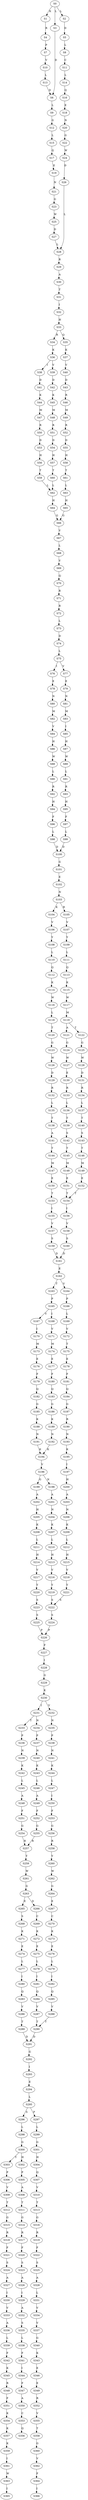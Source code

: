 strict digraph  {
	S0 -> S1 [ label = K ];
	S0 -> S2 [ label = L ];
	S0 -> S3 [ label = L ];
	S1 -> S4 [ label = R ];
	S2 -> S5 [ label = D ];
	S3 -> S6 [ label = D ];
	S4 -> S7 [ label = P ];
	S5 -> S8 [ label = L ];
	S6 -> S9 [ label = L ];
	S7 -> S10 [ label = V ];
	S8 -> S11 [ label = C ];
	S9 -> S12 [ label = G ];
	S10 -> S13 [ label = L ];
	S11 -> S14 [ label = L ];
	S12 -> S15 [ label = L ];
	S13 -> S6 [ label = D ];
	S14 -> S16 [ label = Q ];
	S15 -> S17 [ label = Q ];
	S16 -> S18 [ label = E ];
	S17 -> S19 [ label = E ];
	S18 -> S20 [ label = N ];
	S19 -> S21 [ label = N ];
	S20 -> S22 [ label = G ];
	S21 -> S23 [ label = G ];
	S22 -> S24 [ label = W ];
	S23 -> S25 [ label = W ];
	S24 -> S26 [ label = D ];
	S25 -> S27 [ label = D ];
	S26 -> S28 [ label = L ];
	S27 -> S28 [ label = L ];
	S28 -> S29 [ label = R ];
	S29 -> S30 [ label = A ];
	S30 -> S31 [ label = T ];
	S31 -> S32 [ label = I ];
	S32 -> S33 [ label = H ];
	S33 -> S34 [ label = R ];
	S33 -> S35 [ label = Q ];
	S34 -> S36 [ label = K ];
	S35 -> S37 [ label = K ];
	S36 -> S38 [ label = I ];
	S36 -> S39 [ label = V ];
	S37 -> S40 [ label = V ];
	S38 -> S41 [ label = D ];
	S39 -> S42 [ label = D ];
	S40 -> S43 [ label = D ];
	S41 -> S44 [ label = K ];
	S42 -> S45 [ label = K ];
	S43 -> S46 [ label = R ];
	S44 -> S47 [ label = M ];
	S45 -> S48 [ label = M ];
	S46 -> S49 [ label = M ];
	S47 -> S50 [ label = R ];
	S48 -> S51 [ label = R ];
	S49 -> S52 [ label = R ];
	S50 -> S53 [ label = D ];
	S51 -> S54 [ label = D ];
	S52 -> S55 [ label = D ];
	S53 -> S56 [ label = H ];
	S54 -> S57 [ label = H ];
	S55 -> S58 [ label = H ];
	S56 -> S59 [ label = T ];
	S57 -> S60 [ label = T ];
	S58 -> S61 [ label = T ];
	S59 -> S62 [ label = L ];
	S60 -> S62 [ label = L ];
	S61 -> S63 [ label = L ];
	S62 -> S64 [ label = H ];
	S63 -> S65 [ label = H ];
	S64 -> S66 [ label = G ];
	S65 -> S66 [ label = G ];
	S66 -> S67 [ label = V ];
	S67 -> S68 [ label = L ];
	S68 -> S69 [ label = V ];
	S69 -> S70 [ label = Q ];
	S70 -> S71 [ label = R ];
	S71 -> S72 [ label = R ];
	S72 -> S73 [ label = L ];
	S73 -> S74 [ label = D ];
	S74 -> S75 [ label = L ];
	S75 -> S76 [ label = I ];
	S75 -> S77 [ label = V ];
	S76 -> S78 [ label = E ];
	S77 -> S79 [ label = E ];
	S78 -> S80 [ label = N ];
	S79 -> S81 [ label = N ];
	S80 -> S82 [ label = M ];
	S81 -> S83 [ label = M ];
	S82 -> S84 [ label = V ];
	S83 -> S85 [ label = I ];
	S84 -> S86 [ label = H ];
	S85 -> S87 [ label = H ];
	S86 -> S88 [ label = W ];
	S87 -> S89 [ label = W ];
	S88 -> S90 [ label = L ];
	S89 -> S91 [ label = L ];
	S90 -> S92 [ label = R ];
	S91 -> S93 [ label = R ];
	S92 -> S94 [ label = H ];
	S93 -> S95 [ label = H ];
	S94 -> S96 [ label = F ];
	S95 -> S97 [ label = F ];
	S96 -> S98 [ label = L ];
	S97 -> S99 [ label = L ];
	S98 -> S100 [ label = D ];
	S99 -> S100 [ label = D ];
	S100 -> S101 [ label = G ];
	S101 -> S102 [ label = E ];
	S102 -> S103 [ label = N ];
	S103 -> S104 [ label = K ];
	S103 -> S105 [ label = R ];
	S104 -> S106 [ label = V ];
	S105 -> S107 [ label = V ];
	S106 -> S108 [ label = Y ];
	S107 -> S109 [ label = Y ];
	S108 -> S110 [ label = L ];
	S109 -> S111 [ label = L ];
	S110 -> S112 [ label = Q ];
	S111 -> S113 [ label = Q ];
	S112 -> S114 [ label = K ];
	S113 -> S115 [ label = K ];
	S114 -> S116 [ label = W ];
	S115 -> S117 [ label = W ];
	S116 -> S118 [ label = L ];
	S117 -> S119 [ label = M ];
	S118 -> S120 [ label = T ];
	S119 -> S121 [ label = A ];
	S119 -> S122 [ label = T ];
	S120 -> S123 [ label = G ];
	S121 -> S124 [ label = G ];
	S122 -> S125 [ label = G ];
	S123 -> S126 [ label = W ];
	S124 -> S127 [ label = W ];
	S125 -> S128 [ label = W ];
	S126 -> S129 [ label = D ];
	S127 -> S130 [ label = E ];
	S128 -> S131 [ label = D ];
	S129 -> S132 [ label = R ];
	S130 -> S133 [ label = R ];
	S131 -> S134 [ label = R ];
	S132 -> S135 [ label = L ];
	S133 -> S136 [ label = L ];
	S134 -> S137 [ label = L ];
	S135 -> S138 [ label = T ];
	S136 -> S139 [ label = T ];
	S137 -> S140 [ label = T ];
	S138 -> S141 [ label = A ];
	S139 -> S142 [ label = S ];
	S140 -> S143 [ label = S ];
	S141 -> S144 [ label = T ];
	S142 -> S145 [ label = T ];
	S143 -> S146 [ label = T ];
	S144 -> S147 [ label = M ];
	S145 -> S148 [ label = M ];
	S146 -> S149 [ label = M ];
	S147 -> S150 [ label = E ];
	S148 -> S151 [ label = E ];
	S149 -> S152 [ label = E ];
	S150 -> S153 [ label = T ];
	S151 -> S154 [ label = T ];
	S152 -> S154 [ label = T ];
	S153 -> S155 [ label = I ];
	S154 -> S156 [ label = I ];
	S155 -> S157 [ label = V ];
	S156 -> S158 [ label = V ];
	S157 -> S159 [ label = S ];
	S158 -> S160 [ label = S ];
	S159 -> S161 [ label = D ];
	S160 -> S161 [ label = D ];
	S161 -> S162 [ label = E ];
	S162 -> S163 [ label = T ];
	S162 -> S164 [ label = V ];
	S163 -> S165 [ label = P ];
	S164 -> S166 [ label = P ];
	S165 -> S167 [ label = V ];
	S165 -> S168 [ label = I ];
	S166 -> S169 [ label = L ];
	S167 -> S170 [ label = I ];
	S168 -> S171 [ label = V ];
	S169 -> S172 [ label = V ];
	S170 -> S173 [ label = M ];
	S171 -> S174 [ label = M ];
	S172 -> S175 [ label = T ];
	S173 -> S176 [ label = E ];
	S174 -> S177 [ label = E ];
	S175 -> S178 [ label = E ];
	S176 -> S179 [ label = F ];
	S177 -> S180 [ label = F ];
	S178 -> S181 [ label = F ];
	S179 -> S182 [ label = Q ];
	S180 -> S183 [ label = Q ];
	S181 -> S184 [ label = Q ];
	S182 -> S185 [ label = G ];
	S183 -> S186 [ label = G ];
	S184 -> S187 [ label = G ];
	S185 -> S188 [ label = K ];
	S186 -> S189 [ label = K ];
	S187 -> S190 [ label = R ];
	S188 -> S191 [ label = N ];
	S189 -> S192 [ label = N ];
	S190 -> S193 [ label = N ];
	S191 -> S194 [ label = K ];
	S192 -> S194 [ label = K ];
	S193 -> S195 [ label = K ];
	S194 -> S196 [ label = V ];
	S195 -> S197 [ label = I ];
	S196 -> S198 [ label = N ];
	S196 -> S199 [ label = G ];
	S197 -> S200 [ label = H ];
	S198 -> S201 [ label = A ];
	S199 -> S202 [ label = A ];
	S200 -> S203 [ label = A ];
	S201 -> S204 [ label = N ];
	S202 -> S205 [ label = H ];
	S203 -> S206 [ label = N ];
	S204 -> S207 [ label = K ];
	S205 -> S208 [ label = K ];
	S206 -> S209 [ label = K ];
	S207 -> S210 [ label = L ];
	S208 -> S211 [ label = L ];
	S209 -> S212 [ label = L ];
	S210 -> S213 [ label = H ];
	S211 -> S214 [ label = H ];
	S212 -> S215 [ label = H ];
	S213 -> S216 [ label = V ];
	S214 -> S217 [ label = V ];
	S215 -> S218 [ label = V ];
	S216 -> S219 [ label = Y ];
	S217 -> S220 [ label = Y ];
	S218 -> S221 [ label = Y ];
	S219 -> S222 [ label = S ];
	S220 -> S223 [ label = S ];
	S221 -> S222 [ label = S ];
	S222 -> S224 [ label = S ];
	S223 -> S225 [ label = S ];
	S224 -> S226 [ label = P ];
	S225 -> S226 [ label = P ];
	S226 -> S227 [ label = F ];
	S227 -> S228 [ label = I ];
	S228 -> S229 [ label = G ];
	S229 -> S230 [ label = K ];
	S230 -> S231 [ label = I ];
	S230 -> S232 [ label = V ];
	S231 -> S233 [ label = T ];
	S231 -> S234 [ label = N ];
	S232 -> S235 [ label = N ];
	S233 -> S236 [ label = P ];
	S234 -> S237 [ label = P ];
	S235 -> S238 [ label = P ];
	S236 -> S239 [ label = N ];
	S237 -> S240 [ label = N ];
	S238 -> S241 [ label = N ];
	S239 -> S242 [ label = K ];
	S240 -> S243 [ label = K ];
	S241 -> S244 [ label = K ];
	S242 -> S245 [ label = L ];
	S243 -> S246 [ label = L ];
	S244 -> S247 [ label = L ];
	S245 -> S248 [ label = A ];
	S246 -> S249 [ label = A ];
	S247 -> S250 [ label = I ];
	S248 -> S251 [ label = F ];
	S249 -> S252 [ label = F ];
	S250 -> S253 [ label = F ];
	S251 -> S254 [ label = G ];
	S252 -> S255 [ label = G ];
	S253 -> S256 [ label = G ];
	S254 -> S257 [ label = R ];
	S255 -> S257 [ label = R ];
	S256 -> S258 [ label = R ];
	S257 -> S259 [ label = Y ];
	S258 -> S260 [ label = Y ];
	S259 -> S261 [ label = W ];
	S260 -> S262 [ label = W ];
	S261 -> S263 [ label = G ];
	S262 -> S264 [ label = G ];
	S263 -> S265 [ label = E ];
	S263 -> S266 [ label = D ];
	S264 -> S267 [ label = E ];
	S265 -> S268 [ label = S ];
	S266 -> S269 [ label = C ];
	S267 -> S270 [ label = C ];
	S268 -> S271 [ label = K ];
	S269 -> S272 [ label = K ];
	S270 -> S273 [ label = K ];
	S271 -> S274 [ label = E ];
	S272 -> S275 [ label = E ];
	S273 -> S276 [ label = E ];
	S274 -> S277 [ label = L ];
	S275 -> S278 [ label = L ];
	S276 -> S279 [ label = L ];
	S277 -> S280 [ label = I ];
	S278 -> S281 [ label = I ];
	S279 -> S282 [ label = I ];
	S280 -> S283 [ label = Q ];
	S281 -> S284 [ label = Q ];
	S282 -> S285 [ label = Q ];
	S283 -> S286 [ label = V ];
	S284 -> S287 [ label = V ];
	S285 -> S288 [ label = V ];
	S286 -> S289 [ label = T ];
	S287 -> S290 [ label = T ];
	S288 -> S290 [ label = T ];
	S289 -> S291 [ label = D ];
	S290 -> S291 [ label = D ];
	S291 -> S292 [ label = G ];
	S292 -> S293 [ label = I ];
	S293 -> S294 [ label = E ];
	S294 -> S295 [ label = L ];
	S295 -> S296 [ label = S ];
	S295 -> S297 [ label = P ];
	S296 -> S298 [ label = L ];
	S297 -> S299 [ label = L ];
	S298 -> S300 [ label = G ];
	S299 -> S301 [ label = G ];
	S300 -> S302 [ label = H ];
	S300 -> S303 [ label = Y ];
	S301 -> S304 [ label = H ];
	S302 -> S305 [ label = P ];
	S303 -> S306 [ label = P ];
	S304 -> S307 [ label = Q ];
	S305 -> S308 [ label = A ];
	S306 -> S309 [ label = V ];
	S307 -> S310 [ label = V ];
	S308 -> S311 [ label = T ];
	S309 -> S312 [ label = T ];
	S310 -> S313 [ label = T ];
	S311 -> S314 [ label = G ];
	S312 -> S315 [ label = G ];
	S313 -> S316 [ label = G ];
	S314 -> S317 [ label = R ];
	S315 -> S318 [ label = R ];
	S316 -> S319 [ label = R ];
	S317 -> S320 [ label = F ];
	S318 -> S321 [ label = F ];
	S319 -> S322 [ label = F ];
	S320 -> S323 [ label = S ];
	S321 -> S324 [ label = S ];
	S322 -> S325 [ label = S ];
	S323 -> S326 [ label = A ];
	S324 -> S327 [ label = A ];
	S325 -> S328 [ label = A ];
	S326 -> S329 [ label = I ];
	S327 -> S330 [ label = I ];
	S328 -> S331 [ label = L ];
	S329 -> S332 [ label = A ];
	S330 -> S333 [ label = V ];
	S331 -> S334 [ label = V ];
	S332 -> S335 [ label = S ];
	S333 -> S336 [ label = A ];
	S334 -> S337 [ label = V ];
	S335 -> S338 [ label = L ];
	S336 -> S339 [ label = L ];
	S337 -> S340 [ label = G ];
	S338 -> S341 [ label = F ];
	S339 -> S342 [ label = F ];
	S340 -> S343 [ label = K ];
	S341 -> S344 [ label = I ];
	S342 -> S345 [ label = K ];
	S343 -> S346 [ label = E ];
	S344 -> S347 [ label = F ];
	S345 -> S348 [ label = R ];
	S346 -> S349 [ label = E ];
	S347 -> S350 [ label = A ];
	S348 -> S351 [ label = F ];
	S349 -> S352 [ label = R ];
	S350 -> S353 [ label = C ];
	S351 -> S354 [ label = K ];
	S352 -> S355 [ label = V ];
	S353 -> S356 [ label = Q ];
	S354 -> S357 [ label = K ];
	S355 -> S358 [ label = T ];
	S357 -> S359 [ label = K ];
	S358 -> S360 [ label = G ];
	S359 -> S361 [ label = I ];
	S360 -> S362 [ label = V ];
	S361 -> S363 [ label = W ];
	S362 -> S364 [ label = F ];
	S363 -> S365 [ label = I ];
	S364 -> S366 [ label = I ];
}
